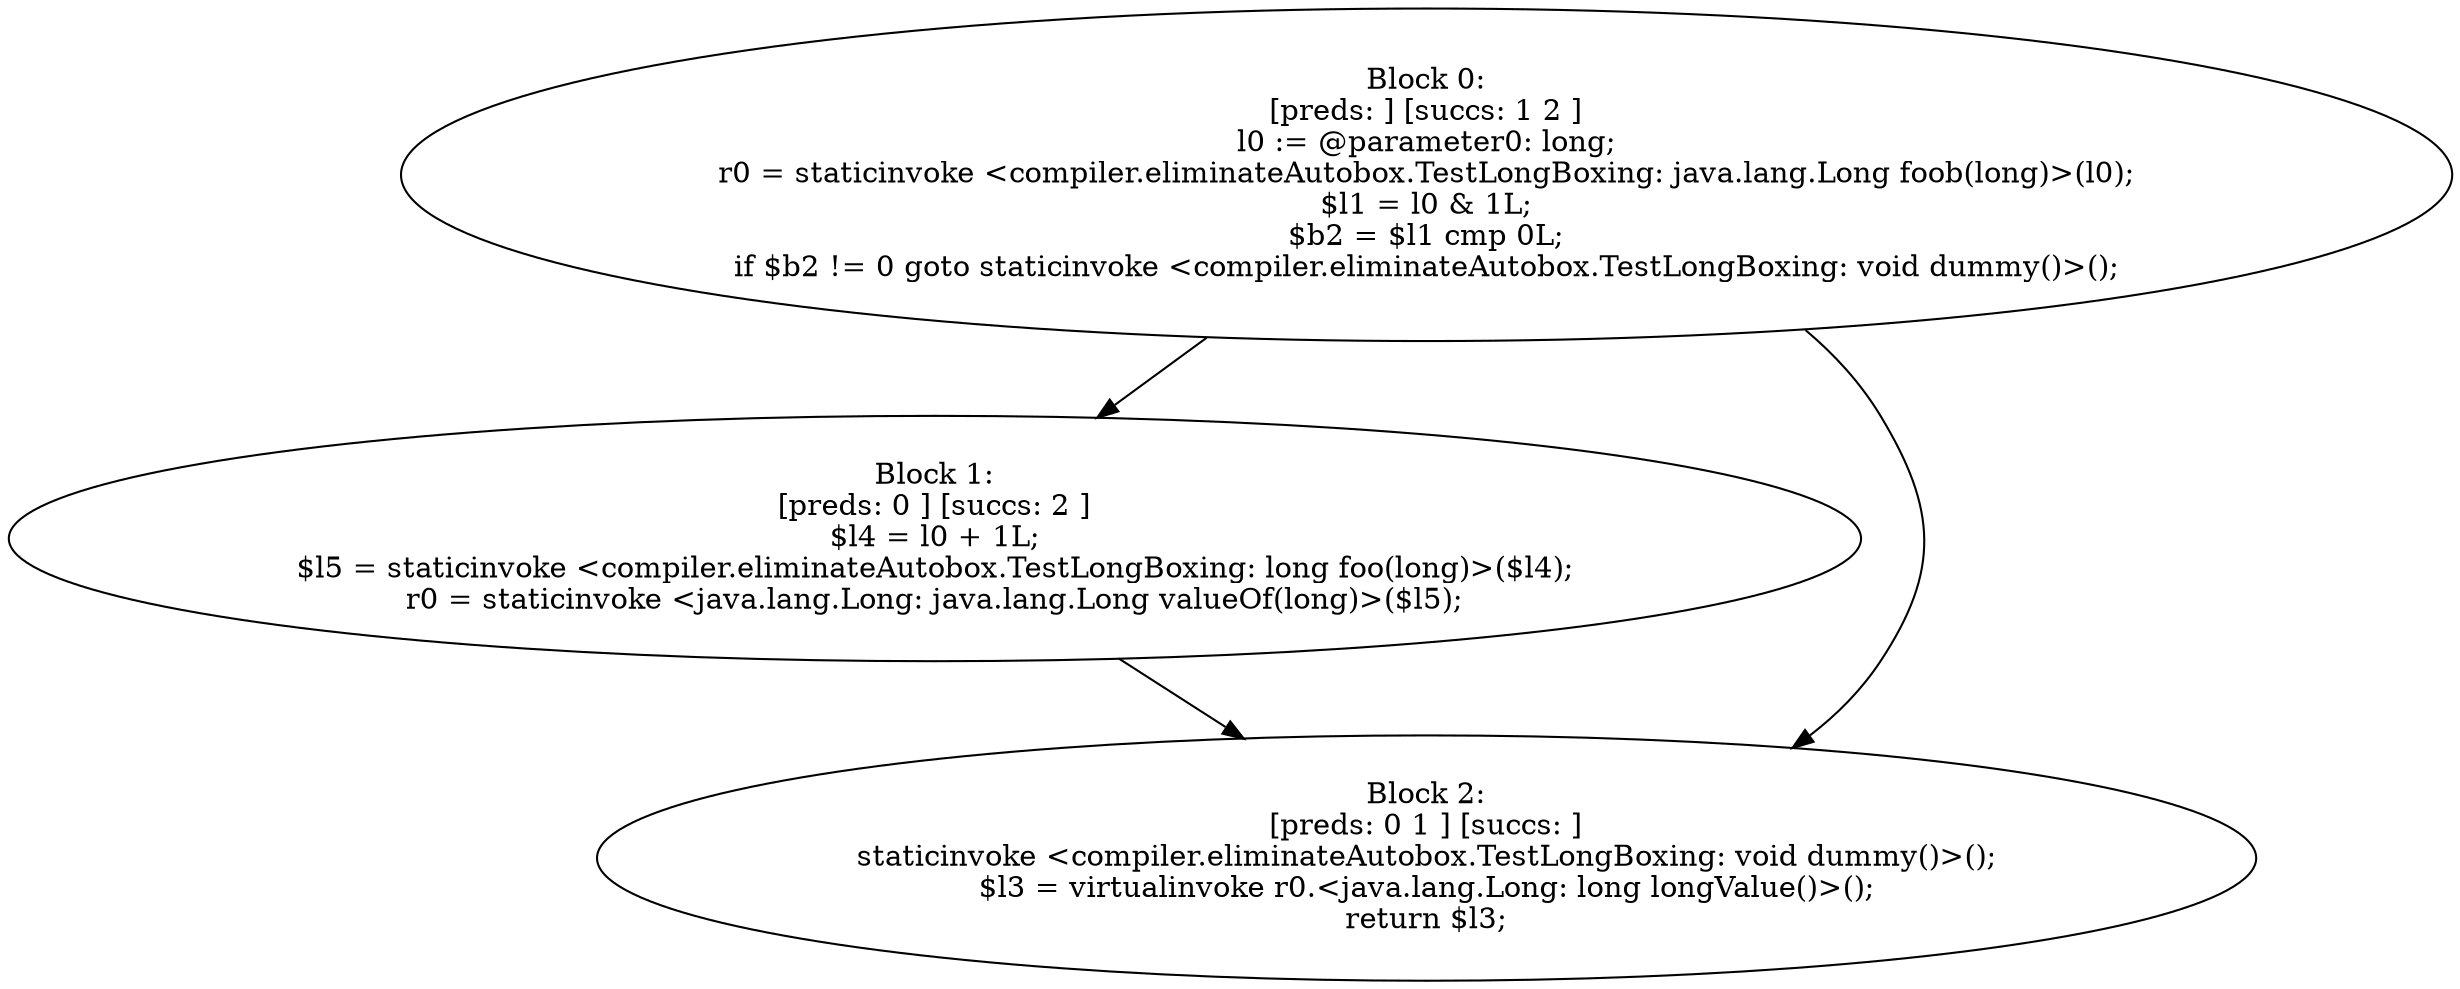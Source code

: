 digraph "unitGraph" {
    "Block 0:
[preds: ] [succs: 1 2 ]
l0 := @parameter0: long;
r0 = staticinvoke <compiler.eliminateAutobox.TestLongBoxing: java.lang.Long foob(long)>(l0);
$l1 = l0 & 1L;
$b2 = $l1 cmp 0L;
if $b2 != 0 goto staticinvoke <compiler.eliminateAutobox.TestLongBoxing: void dummy()>();
"
    "Block 1:
[preds: 0 ] [succs: 2 ]
$l4 = l0 + 1L;
$l5 = staticinvoke <compiler.eliminateAutobox.TestLongBoxing: long foo(long)>($l4);
r0 = staticinvoke <java.lang.Long: java.lang.Long valueOf(long)>($l5);
"
    "Block 2:
[preds: 0 1 ] [succs: ]
staticinvoke <compiler.eliminateAutobox.TestLongBoxing: void dummy()>();
$l3 = virtualinvoke r0.<java.lang.Long: long longValue()>();
return $l3;
"
    "Block 0:
[preds: ] [succs: 1 2 ]
l0 := @parameter0: long;
r0 = staticinvoke <compiler.eliminateAutobox.TestLongBoxing: java.lang.Long foob(long)>(l0);
$l1 = l0 & 1L;
$b2 = $l1 cmp 0L;
if $b2 != 0 goto staticinvoke <compiler.eliminateAutobox.TestLongBoxing: void dummy()>();
"->"Block 1:
[preds: 0 ] [succs: 2 ]
$l4 = l0 + 1L;
$l5 = staticinvoke <compiler.eliminateAutobox.TestLongBoxing: long foo(long)>($l4);
r0 = staticinvoke <java.lang.Long: java.lang.Long valueOf(long)>($l5);
";
    "Block 0:
[preds: ] [succs: 1 2 ]
l0 := @parameter0: long;
r0 = staticinvoke <compiler.eliminateAutobox.TestLongBoxing: java.lang.Long foob(long)>(l0);
$l1 = l0 & 1L;
$b2 = $l1 cmp 0L;
if $b2 != 0 goto staticinvoke <compiler.eliminateAutobox.TestLongBoxing: void dummy()>();
"->"Block 2:
[preds: 0 1 ] [succs: ]
staticinvoke <compiler.eliminateAutobox.TestLongBoxing: void dummy()>();
$l3 = virtualinvoke r0.<java.lang.Long: long longValue()>();
return $l3;
";
    "Block 1:
[preds: 0 ] [succs: 2 ]
$l4 = l0 + 1L;
$l5 = staticinvoke <compiler.eliminateAutobox.TestLongBoxing: long foo(long)>($l4);
r0 = staticinvoke <java.lang.Long: java.lang.Long valueOf(long)>($l5);
"->"Block 2:
[preds: 0 1 ] [succs: ]
staticinvoke <compiler.eliminateAutobox.TestLongBoxing: void dummy()>();
$l3 = virtualinvoke r0.<java.lang.Long: long longValue()>();
return $l3;
";
}
